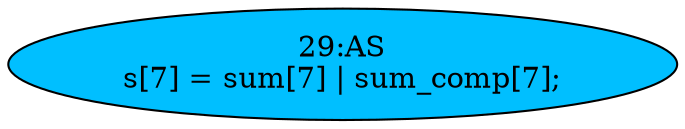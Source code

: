 strict digraph "" {
	node [label="\N"];
	"29:AS"	[ast="<pyverilog.vparser.ast.Assign object at 0x7f6d5b2ad150>",
		def_var="['s']",
		fillcolor=deepskyblue,
		label="29:AS
s[7] = sum[7] | sum_comp[7];",
		statements="[]",
		style=filled,
		typ=Assign,
		use_var="['sum', 'sum_comp']"];
}
